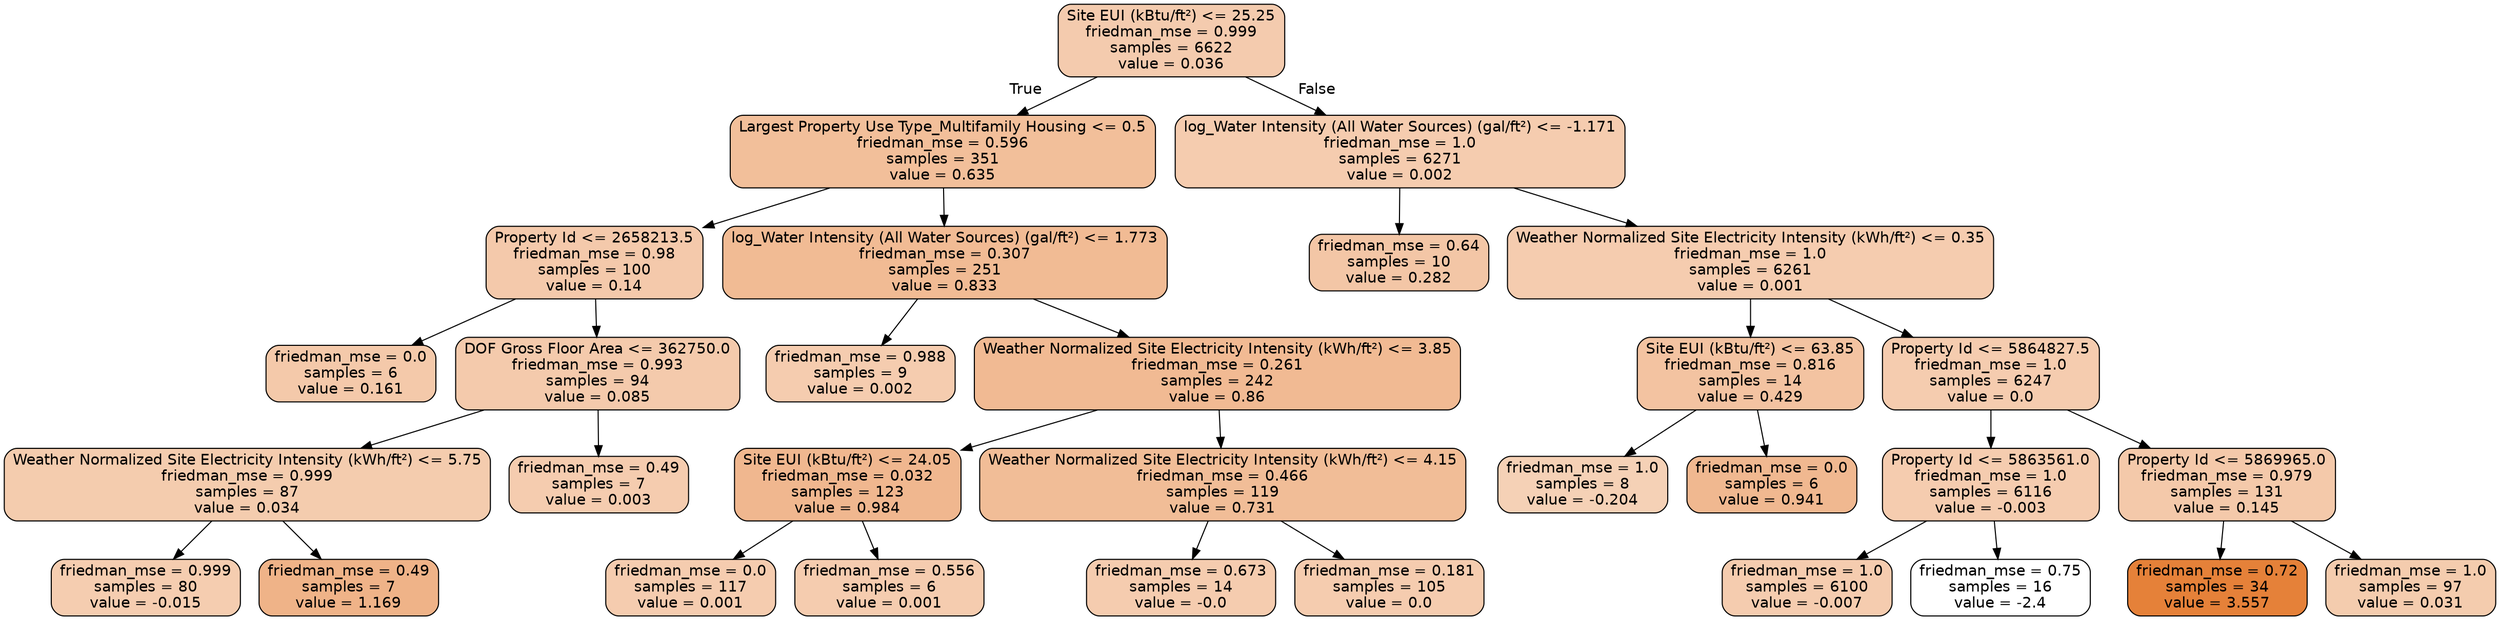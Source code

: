 digraph Tree {
node [shape=box, style="filled, rounded", color="black", fontname="helvetica"] ;
edge [fontname="helvetica"] ;
0 [label="Site EUI (kBtu/ft²) <= 25.25\nfriedman_mse = 0.999\nsamples = 6622\nvalue = 0.036", fillcolor="#f4cbae"] ;
1 [label="Largest Property Use Type_Multifamily Housing <= 0.5\nfriedman_mse = 0.596\nsamples = 351\nvalue = 0.635", fillcolor="#f2bf9a"] ;
0 -> 1 [labeldistance=2.5, labelangle=45, headlabel="True"] ;
2 [label="Property Id <= 2658213.5\nfriedman_mse = 0.98\nsamples = 100\nvalue = 0.14", fillcolor="#f4c9ab"] ;
1 -> 2 ;
3 [label="friedman_mse = 0.0\nsamples = 6\nvalue = 0.161", fillcolor="#f4c9aa"] ;
2 -> 3 ;
4 [label="DOF Gross Floor Area <= 362750.0\nfriedman_mse = 0.993\nsamples = 94\nvalue = 0.085", fillcolor="#f4caac"] ;
2 -> 4 ;
5 [label="Weather Normalized Site Electricity Intensity (kWh/ft²) <= 5.75\nfriedman_mse = 0.999\nsamples = 87\nvalue = 0.034", fillcolor="#f4ccae"] ;
4 -> 5 ;
6 [label="friedman_mse = 0.999\nsamples = 80\nvalue = -0.015", fillcolor="#f5cdb0"] ;
5 -> 6 ;
7 [label="friedman_mse = 0.49\nsamples = 7\nvalue = 1.169", fillcolor="#efb388"] ;
5 -> 7 ;
8 [label="friedman_mse = 0.49\nsamples = 7\nvalue = 0.003", fillcolor="#f5ccaf"] ;
4 -> 8 ;
9 [label="log_Water Intensity (All Water Sources) (gal/ft²) <= 1.773\nfriedman_mse = 0.307\nsamples = 251\nvalue = 0.833", fillcolor="#f1bb94"] ;
1 -> 9 ;
10 [label="friedman_mse = 0.988\nsamples = 9\nvalue = 0.002", fillcolor="#f5ccaf"] ;
9 -> 10 ;
11 [label="Weather Normalized Site Electricity Intensity (kWh/ft²) <= 3.85\nfriedman_mse = 0.261\nsamples = 242\nvalue = 0.86", fillcolor="#f1ba93"] ;
9 -> 11 ;
12 [label="Site EUI (kBtu/ft²) <= 24.05\nfriedman_mse = 0.032\nsamples = 123\nvalue = 0.984", fillcolor="#f0b78f"] ;
11 -> 12 ;
13 [label="friedman_mse = 0.0\nsamples = 117\nvalue = 0.001", fillcolor="#f5ccaf"] ;
12 -> 13 ;
14 [label="friedman_mse = 0.556\nsamples = 6\nvalue = 0.001", fillcolor="#f5ccaf"] ;
12 -> 14 ;
15 [label="Weather Normalized Site Electricity Intensity (kWh/ft²) <= 4.15\nfriedman_mse = 0.466\nsamples = 119\nvalue = 0.731", fillcolor="#f1bd97"] ;
11 -> 15 ;
16 [label="friedman_mse = 0.673\nsamples = 14\nvalue = -0.0", fillcolor="#f5ccaf"] ;
15 -> 16 ;
17 [label="friedman_mse = 0.181\nsamples = 105\nvalue = 0.0", fillcolor="#f5ccaf"] ;
15 -> 17 ;
18 [label="log_Water Intensity (All Water Sources) (gal/ft²) <= -1.171\nfriedman_mse = 1.0\nsamples = 6271\nvalue = 0.002", fillcolor="#f5ccaf"] ;
0 -> 18 [labeldistance=2.5, labelangle=-45, headlabel="False"] ;
19 [label="friedman_mse = 0.64\nsamples = 10\nvalue = 0.282", fillcolor="#f3c6a6"] ;
18 -> 19 ;
20 [label="Weather Normalized Site Electricity Intensity (kWh/ft²) <= 0.35\nfriedman_mse = 1.0\nsamples = 6261\nvalue = 0.001", fillcolor="#f5ccaf"] ;
18 -> 20 ;
21 [label="Site EUI (kBtu/ft²) <= 63.85\nfriedman_mse = 0.816\nsamples = 14\nvalue = 0.429", fillcolor="#f3c3a1"] ;
20 -> 21 ;
22 [label="friedman_mse = 1.0\nsamples = 8\nvalue = -0.204", fillcolor="#f5d1b6"] ;
21 -> 22 ;
23 [label="friedman_mse = 0.0\nsamples = 6\nvalue = 0.941", fillcolor="#f0b890"] ;
21 -> 23 ;
24 [label="Property Id <= 5864827.5\nfriedman_mse = 1.0\nsamples = 6247\nvalue = 0.0", fillcolor="#f5ccaf"] ;
20 -> 24 ;
25 [label="Property Id <= 5863561.0\nfriedman_mse = 1.0\nsamples = 6116\nvalue = -0.003", fillcolor="#f5ccaf"] ;
24 -> 25 ;
26 [label="friedman_mse = 1.0\nsamples = 6100\nvalue = -0.007", fillcolor="#f5ccaf"] ;
25 -> 26 ;
27 [label="friedman_mse = 0.75\nsamples = 16\nvalue = -2.4", fillcolor="#ffffff"] ;
25 -> 27 ;
28 [label="Property Id <= 5869965.0\nfriedman_mse = 0.979\nsamples = 131\nvalue = 0.145", fillcolor="#f4c9aa"] ;
24 -> 28 ;
29 [label="friedman_mse = 0.72\nsamples = 34\nvalue = 3.557", fillcolor="#e58139"] ;
28 -> 29 ;
30 [label="friedman_mse = 1.0\nsamples = 97\nvalue = 0.031", fillcolor="#f4ccae"] ;
28 -> 30 ;
}
